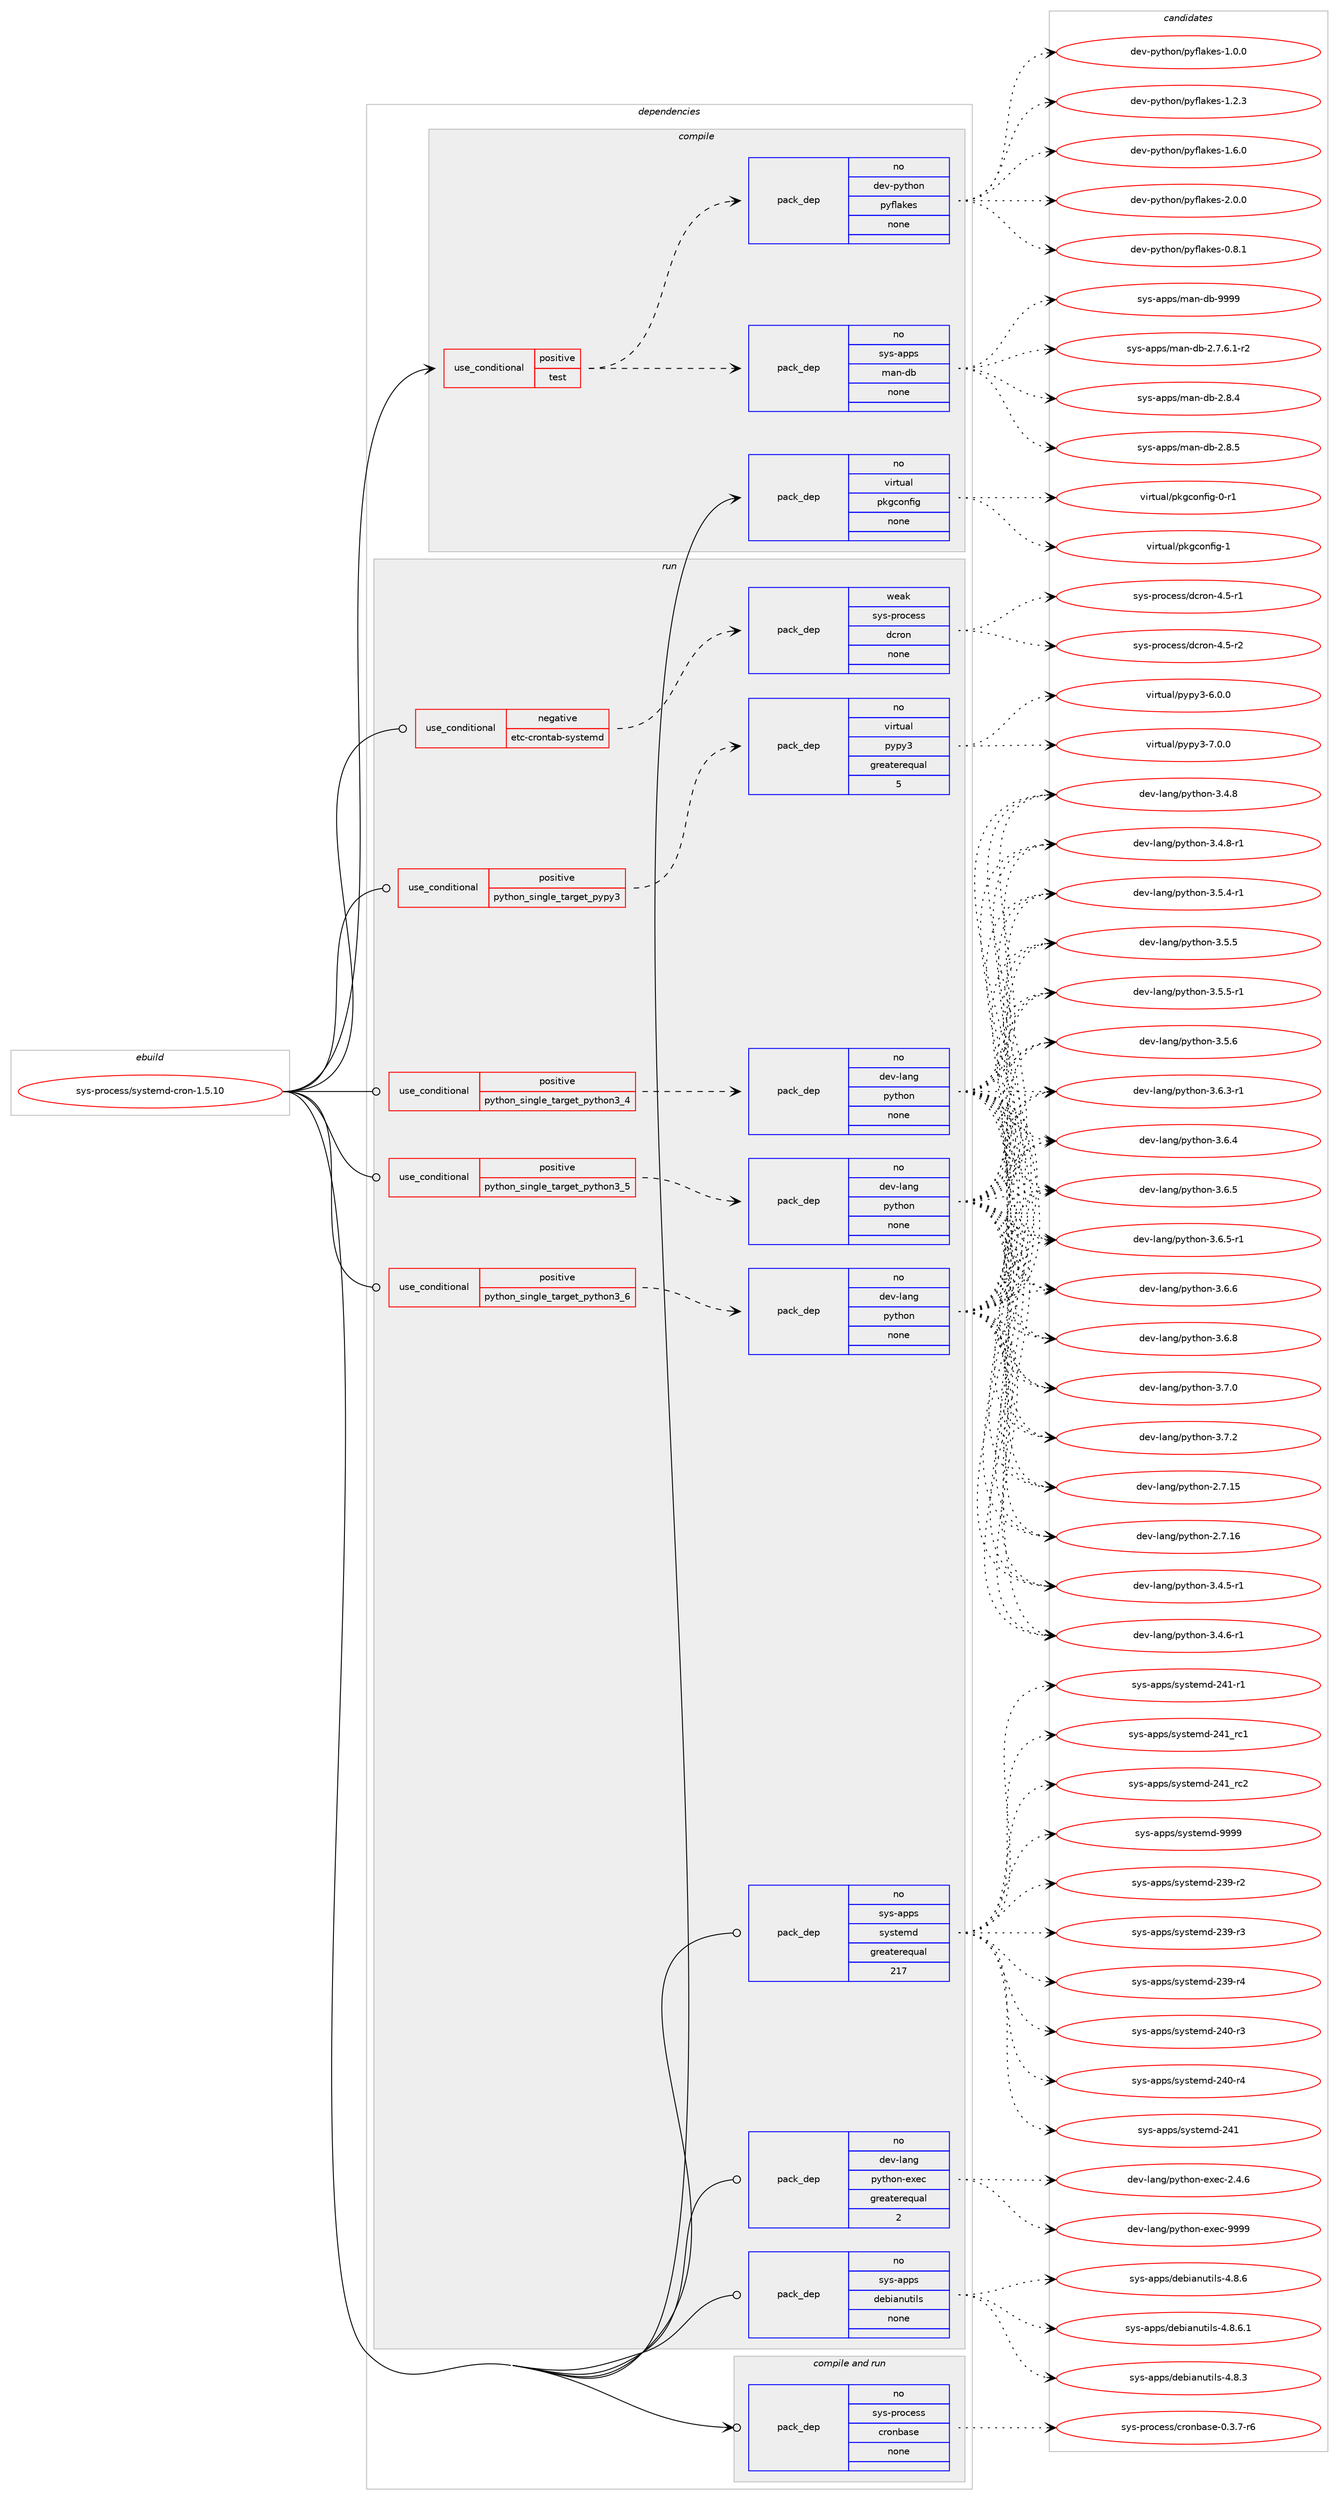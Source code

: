 digraph prolog {

# *************
# Graph options
# *************

newrank=true;
concentrate=true;
compound=true;
graph [rankdir=LR,fontname=Helvetica,fontsize=10,ranksep=1.5];#, ranksep=2.5, nodesep=0.2];
edge  [arrowhead=vee];
node  [fontname=Helvetica,fontsize=10];

# **********
# The ebuild
# **********

subgraph cluster_leftcol {
color=gray;
rank=same;
label=<<i>ebuild</i>>;
id [label="sys-process/systemd-cron-1.5.10", color=red, width=4, href="../sys-process/systemd-cron-1.5.10.svg"];
}

# ****************
# The dependencies
# ****************

subgraph cluster_midcol {
color=gray;
label=<<i>dependencies</i>>;
subgraph cluster_compile {
fillcolor="#eeeeee";
style=filled;
label=<<i>compile</i>>;
subgraph cond462540 {
dependency1740756 [label=<<TABLE BORDER="0" CELLBORDER="1" CELLSPACING="0" CELLPADDING="4"><TR><TD ROWSPAN="3" CELLPADDING="10">use_conditional</TD></TR><TR><TD>positive</TD></TR><TR><TD>test</TD></TR></TABLE>>, shape=none, color=red];
subgraph pack1249436 {
dependency1740757 [label=<<TABLE BORDER="0" CELLBORDER="1" CELLSPACING="0" CELLPADDING="4" WIDTH="220"><TR><TD ROWSPAN="6" CELLPADDING="30">pack_dep</TD></TR><TR><TD WIDTH="110">no</TD></TR><TR><TD>sys-apps</TD></TR><TR><TD>man-db</TD></TR><TR><TD>none</TD></TR><TR><TD></TD></TR></TABLE>>, shape=none, color=blue];
}
dependency1740756:e -> dependency1740757:w [weight=20,style="dashed",arrowhead="vee"];
subgraph pack1249437 {
dependency1740758 [label=<<TABLE BORDER="0" CELLBORDER="1" CELLSPACING="0" CELLPADDING="4" WIDTH="220"><TR><TD ROWSPAN="6" CELLPADDING="30">pack_dep</TD></TR><TR><TD WIDTH="110">no</TD></TR><TR><TD>dev-python</TD></TR><TR><TD>pyflakes</TD></TR><TR><TD>none</TD></TR><TR><TD></TD></TR></TABLE>>, shape=none, color=blue];
}
dependency1740756:e -> dependency1740758:w [weight=20,style="dashed",arrowhead="vee"];
}
id:e -> dependency1740756:w [weight=20,style="solid",arrowhead="vee"];
subgraph pack1249438 {
dependency1740759 [label=<<TABLE BORDER="0" CELLBORDER="1" CELLSPACING="0" CELLPADDING="4" WIDTH="220"><TR><TD ROWSPAN="6" CELLPADDING="30">pack_dep</TD></TR><TR><TD WIDTH="110">no</TD></TR><TR><TD>virtual</TD></TR><TR><TD>pkgconfig</TD></TR><TR><TD>none</TD></TR><TR><TD></TD></TR></TABLE>>, shape=none, color=blue];
}
id:e -> dependency1740759:w [weight=20,style="solid",arrowhead="vee"];
}
subgraph cluster_compileandrun {
fillcolor="#eeeeee";
style=filled;
label=<<i>compile and run</i>>;
subgraph pack1249439 {
dependency1740760 [label=<<TABLE BORDER="0" CELLBORDER="1" CELLSPACING="0" CELLPADDING="4" WIDTH="220"><TR><TD ROWSPAN="6" CELLPADDING="30">pack_dep</TD></TR><TR><TD WIDTH="110">no</TD></TR><TR><TD>sys-process</TD></TR><TR><TD>cronbase</TD></TR><TR><TD>none</TD></TR><TR><TD></TD></TR></TABLE>>, shape=none, color=blue];
}
id:e -> dependency1740760:w [weight=20,style="solid",arrowhead="odotvee"];
}
subgraph cluster_run {
fillcolor="#eeeeee";
style=filled;
label=<<i>run</i>>;
subgraph cond462541 {
dependency1740761 [label=<<TABLE BORDER="0" CELLBORDER="1" CELLSPACING="0" CELLPADDING="4"><TR><TD ROWSPAN="3" CELLPADDING="10">use_conditional</TD></TR><TR><TD>negative</TD></TR><TR><TD>etc-crontab-systemd</TD></TR></TABLE>>, shape=none, color=red];
subgraph pack1249440 {
dependency1740762 [label=<<TABLE BORDER="0" CELLBORDER="1" CELLSPACING="0" CELLPADDING="4" WIDTH="220"><TR><TD ROWSPAN="6" CELLPADDING="30">pack_dep</TD></TR><TR><TD WIDTH="110">weak</TD></TR><TR><TD>sys-process</TD></TR><TR><TD>dcron</TD></TR><TR><TD>none</TD></TR><TR><TD></TD></TR></TABLE>>, shape=none, color=blue];
}
dependency1740761:e -> dependency1740762:w [weight=20,style="dashed",arrowhead="vee"];
}
id:e -> dependency1740761:w [weight=20,style="solid",arrowhead="odot"];
subgraph cond462542 {
dependency1740763 [label=<<TABLE BORDER="0" CELLBORDER="1" CELLSPACING="0" CELLPADDING="4"><TR><TD ROWSPAN="3" CELLPADDING="10">use_conditional</TD></TR><TR><TD>positive</TD></TR><TR><TD>python_single_target_pypy3</TD></TR></TABLE>>, shape=none, color=red];
subgraph pack1249441 {
dependency1740764 [label=<<TABLE BORDER="0" CELLBORDER="1" CELLSPACING="0" CELLPADDING="4" WIDTH="220"><TR><TD ROWSPAN="6" CELLPADDING="30">pack_dep</TD></TR><TR><TD WIDTH="110">no</TD></TR><TR><TD>virtual</TD></TR><TR><TD>pypy3</TD></TR><TR><TD>greaterequal</TD></TR><TR><TD>5</TD></TR></TABLE>>, shape=none, color=blue];
}
dependency1740763:e -> dependency1740764:w [weight=20,style="dashed",arrowhead="vee"];
}
id:e -> dependency1740763:w [weight=20,style="solid",arrowhead="odot"];
subgraph cond462543 {
dependency1740765 [label=<<TABLE BORDER="0" CELLBORDER="1" CELLSPACING="0" CELLPADDING="4"><TR><TD ROWSPAN="3" CELLPADDING="10">use_conditional</TD></TR><TR><TD>positive</TD></TR><TR><TD>python_single_target_python3_4</TD></TR></TABLE>>, shape=none, color=red];
subgraph pack1249442 {
dependency1740766 [label=<<TABLE BORDER="0" CELLBORDER="1" CELLSPACING="0" CELLPADDING="4" WIDTH="220"><TR><TD ROWSPAN="6" CELLPADDING="30">pack_dep</TD></TR><TR><TD WIDTH="110">no</TD></TR><TR><TD>dev-lang</TD></TR><TR><TD>python</TD></TR><TR><TD>none</TD></TR><TR><TD></TD></TR></TABLE>>, shape=none, color=blue];
}
dependency1740765:e -> dependency1740766:w [weight=20,style="dashed",arrowhead="vee"];
}
id:e -> dependency1740765:w [weight=20,style="solid",arrowhead="odot"];
subgraph cond462544 {
dependency1740767 [label=<<TABLE BORDER="0" CELLBORDER="1" CELLSPACING="0" CELLPADDING="4"><TR><TD ROWSPAN="3" CELLPADDING="10">use_conditional</TD></TR><TR><TD>positive</TD></TR><TR><TD>python_single_target_python3_5</TD></TR></TABLE>>, shape=none, color=red];
subgraph pack1249443 {
dependency1740768 [label=<<TABLE BORDER="0" CELLBORDER="1" CELLSPACING="0" CELLPADDING="4" WIDTH="220"><TR><TD ROWSPAN="6" CELLPADDING="30">pack_dep</TD></TR><TR><TD WIDTH="110">no</TD></TR><TR><TD>dev-lang</TD></TR><TR><TD>python</TD></TR><TR><TD>none</TD></TR><TR><TD></TD></TR></TABLE>>, shape=none, color=blue];
}
dependency1740767:e -> dependency1740768:w [weight=20,style="dashed",arrowhead="vee"];
}
id:e -> dependency1740767:w [weight=20,style="solid",arrowhead="odot"];
subgraph cond462545 {
dependency1740769 [label=<<TABLE BORDER="0" CELLBORDER="1" CELLSPACING="0" CELLPADDING="4"><TR><TD ROWSPAN="3" CELLPADDING="10">use_conditional</TD></TR><TR><TD>positive</TD></TR><TR><TD>python_single_target_python3_6</TD></TR></TABLE>>, shape=none, color=red];
subgraph pack1249444 {
dependency1740770 [label=<<TABLE BORDER="0" CELLBORDER="1" CELLSPACING="0" CELLPADDING="4" WIDTH="220"><TR><TD ROWSPAN="6" CELLPADDING="30">pack_dep</TD></TR><TR><TD WIDTH="110">no</TD></TR><TR><TD>dev-lang</TD></TR><TR><TD>python</TD></TR><TR><TD>none</TD></TR><TR><TD></TD></TR></TABLE>>, shape=none, color=blue];
}
dependency1740769:e -> dependency1740770:w [weight=20,style="dashed",arrowhead="vee"];
}
id:e -> dependency1740769:w [weight=20,style="solid",arrowhead="odot"];
subgraph pack1249445 {
dependency1740771 [label=<<TABLE BORDER="0" CELLBORDER="1" CELLSPACING="0" CELLPADDING="4" WIDTH="220"><TR><TD ROWSPAN="6" CELLPADDING="30">pack_dep</TD></TR><TR><TD WIDTH="110">no</TD></TR><TR><TD>dev-lang</TD></TR><TR><TD>python-exec</TD></TR><TR><TD>greaterequal</TD></TR><TR><TD>2</TD></TR></TABLE>>, shape=none, color=blue];
}
id:e -> dependency1740771:w [weight=20,style="solid",arrowhead="odot"];
subgraph pack1249446 {
dependency1740772 [label=<<TABLE BORDER="0" CELLBORDER="1" CELLSPACING="0" CELLPADDING="4" WIDTH="220"><TR><TD ROWSPAN="6" CELLPADDING="30">pack_dep</TD></TR><TR><TD WIDTH="110">no</TD></TR><TR><TD>sys-apps</TD></TR><TR><TD>debianutils</TD></TR><TR><TD>none</TD></TR><TR><TD></TD></TR></TABLE>>, shape=none, color=blue];
}
id:e -> dependency1740772:w [weight=20,style="solid",arrowhead="odot"];
subgraph pack1249447 {
dependency1740773 [label=<<TABLE BORDER="0" CELLBORDER="1" CELLSPACING="0" CELLPADDING="4" WIDTH="220"><TR><TD ROWSPAN="6" CELLPADDING="30">pack_dep</TD></TR><TR><TD WIDTH="110">no</TD></TR><TR><TD>sys-apps</TD></TR><TR><TD>systemd</TD></TR><TR><TD>greaterequal</TD></TR><TR><TD>217</TD></TR></TABLE>>, shape=none, color=blue];
}
id:e -> dependency1740773:w [weight=20,style="solid",arrowhead="odot"];
}
}

# **************
# The candidates
# **************

subgraph cluster_choices {
rank=same;
color=gray;
label=<<i>candidates</i>>;

subgraph choice1249436 {
color=black;
nodesep=1;
choice11512111545971121121154710997110451009845504655465446494511450 [label="sys-apps/man-db-2.7.6.1-r2", color=red, width=4,href="../sys-apps/man-db-2.7.6.1-r2.svg"];
choice115121115459711211211547109971104510098455046564652 [label="sys-apps/man-db-2.8.4", color=red, width=4,href="../sys-apps/man-db-2.8.4.svg"];
choice115121115459711211211547109971104510098455046564653 [label="sys-apps/man-db-2.8.5", color=red, width=4,href="../sys-apps/man-db-2.8.5.svg"];
choice1151211154597112112115471099711045100984557575757 [label="sys-apps/man-db-9999", color=red, width=4,href="../sys-apps/man-db-9999.svg"];
dependency1740757:e -> choice11512111545971121121154710997110451009845504655465446494511450:w [style=dotted,weight="100"];
dependency1740757:e -> choice115121115459711211211547109971104510098455046564652:w [style=dotted,weight="100"];
dependency1740757:e -> choice115121115459711211211547109971104510098455046564653:w [style=dotted,weight="100"];
dependency1740757:e -> choice1151211154597112112115471099711045100984557575757:w [style=dotted,weight="100"];
}
subgraph choice1249437 {
color=black;
nodesep=1;
choice100101118451121211161041111104711212110210897107101115454846564649 [label="dev-python/pyflakes-0.8.1", color=red, width=4,href="../dev-python/pyflakes-0.8.1.svg"];
choice100101118451121211161041111104711212110210897107101115454946484648 [label="dev-python/pyflakes-1.0.0", color=red, width=4,href="../dev-python/pyflakes-1.0.0.svg"];
choice100101118451121211161041111104711212110210897107101115454946504651 [label="dev-python/pyflakes-1.2.3", color=red, width=4,href="../dev-python/pyflakes-1.2.3.svg"];
choice100101118451121211161041111104711212110210897107101115454946544648 [label="dev-python/pyflakes-1.6.0", color=red, width=4,href="../dev-python/pyflakes-1.6.0.svg"];
choice100101118451121211161041111104711212110210897107101115455046484648 [label="dev-python/pyflakes-2.0.0", color=red, width=4,href="../dev-python/pyflakes-2.0.0.svg"];
dependency1740758:e -> choice100101118451121211161041111104711212110210897107101115454846564649:w [style=dotted,weight="100"];
dependency1740758:e -> choice100101118451121211161041111104711212110210897107101115454946484648:w [style=dotted,weight="100"];
dependency1740758:e -> choice100101118451121211161041111104711212110210897107101115454946504651:w [style=dotted,weight="100"];
dependency1740758:e -> choice100101118451121211161041111104711212110210897107101115454946544648:w [style=dotted,weight="100"];
dependency1740758:e -> choice100101118451121211161041111104711212110210897107101115455046484648:w [style=dotted,weight="100"];
}
subgraph choice1249438 {
color=black;
nodesep=1;
choice11810511411611797108471121071039911111010210510345484511449 [label="virtual/pkgconfig-0-r1", color=red, width=4,href="../virtual/pkgconfig-0-r1.svg"];
choice1181051141161179710847112107103991111101021051034549 [label="virtual/pkgconfig-1", color=red, width=4,href="../virtual/pkgconfig-1.svg"];
dependency1740759:e -> choice11810511411611797108471121071039911111010210510345484511449:w [style=dotted,weight="100"];
dependency1740759:e -> choice1181051141161179710847112107103991111101021051034549:w [style=dotted,weight="100"];
}
subgraph choice1249439 {
color=black;
nodesep=1;
choice1151211154511211411199101115115479911411111098971151014548465146554511454 [label="sys-process/cronbase-0.3.7-r6", color=red, width=4,href="../sys-process/cronbase-0.3.7-r6.svg"];
dependency1740760:e -> choice1151211154511211411199101115115479911411111098971151014548465146554511454:w [style=dotted,weight="100"];
}
subgraph choice1249440 {
color=black;
nodesep=1;
choice11512111545112114111991011151154710099114111110455246534511449 [label="sys-process/dcron-4.5-r1", color=red, width=4,href="../sys-process/dcron-4.5-r1.svg"];
choice11512111545112114111991011151154710099114111110455246534511450 [label="sys-process/dcron-4.5-r2", color=red, width=4,href="../sys-process/dcron-4.5-r2.svg"];
dependency1740762:e -> choice11512111545112114111991011151154710099114111110455246534511449:w [style=dotted,weight="100"];
dependency1740762:e -> choice11512111545112114111991011151154710099114111110455246534511450:w [style=dotted,weight="100"];
}
subgraph choice1249441 {
color=black;
nodesep=1;
choice118105114116117971084711212111212151455446484648 [label="virtual/pypy3-6.0.0", color=red, width=4,href="../virtual/pypy3-6.0.0.svg"];
choice118105114116117971084711212111212151455546484648 [label="virtual/pypy3-7.0.0", color=red, width=4,href="../virtual/pypy3-7.0.0.svg"];
dependency1740764:e -> choice118105114116117971084711212111212151455446484648:w [style=dotted,weight="100"];
dependency1740764:e -> choice118105114116117971084711212111212151455546484648:w [style=dotted,weight="100"];
}
subgraph choice1249442 {
color=black;
nodesep=1;
choice10010111845108971101034711212111610411111045504655464953 [label="dev-lang/python-2.7.15", color=red, width=4,href="../dev-lang/python-2.7.15.svg"];
choice10010111845108971101034711212111610411111045504655464954 [label="dev-lang/python-2.7.16", color=red, width=4,href="../dev-lang/python-2.7.16.svg"];
choice1001011184510897110103471121211161041111104551465246534511449 [label="dev-lang/python-3.4.5-r1", color=red, width=4,href="../dev-lang/python-3.4.5-r1.svg"];
choice1001011184510897110103471121211161041111104551465246544511449 [label="dev-lang/python-3.4.6-r1", color=red, width=4,href="../dev-lang/python-3.4.6-r1.svg"];
choice100101118451089711010347112121116104111110455146524656 [label="dev-lang/python-3.4.8", color=red, width=4,href="../dev-lang/python-3.4.8.svg"];
choice1001011184510897110103471121211161041111104551465246564511449 [label="dev-lang/python-3.4.8-r1", color=red, width=4,href="../dev-lang/python-3.4.8-r1.svg"];
choice1001011184510897110103471121211161041111104551465346524511449 [label="dev-lang/python-3.5.4-r1", color=red, width=4,href="../dev-lang/python-3.5.4-r1.svg"];
choice100101118451089711010347112121116104111110455146534653 [label="dev-lang/python-3.5.5", color=red, width=4,href="../dev-lang/python-3.5.5.svg"];
choice1001011184510897110103471121211161041111104551465346534511449 [label="dev-lang/python-3.5.5-r1", color=red, width=4,href="../dev-lang/python-3.5.5-r1.svg"];
choice100101118451089711010347112121116104111110455146534654 [label="dev-lang/python-3.5.6", color=red, width=4,href="../dev-lang/python-3.5.6.svg"];
choice1001011184510897110103471121211161041111104551465446514511449 [label="dev-lang/python-3.6.3-r1", color=red, width=4,href="../dev-lang/python-3.6.3-r1.svg"];
choice100101118451089711010347112121116104111110455146544652 [label="dev-lang/python-3.6.4", color=red, width=4,href="../dev-lang/python-3.6.4.svg"];
choice100101118451089711010347112121116104111110455146544653 [label="dev-lang/python-3.6.5", color=red, width=4,href="../dev-lang/python-3.6.5.svg"];
choice1001011184510897110103471121211161041111104551465446534511449 [label="dev-lang/python-3.6.5-r1", color=red, width=4,href="../dev-lang/python-3.6.5-r1.svg"];
choice100101118451089711010347112121116104111110455146544654 [label="dev-lang/python-3.6.6", color=red, width=4,href="../dev-lang/python-3.6.6.svg"];
choice100101118451089711010347112121116104111110455146544656 [label="dev-lang/python-3.6.8", color=red, width=4,href="../dev-lang/python-3.6.8.svg"];
choice100101118451089711010347112121116104111110455146554648 [label="dev-lang/python-3.7.0", color=red, width=4,href="../dev-lang/python-3.7.0.svg"];
choice100101118451089711010347112121116104111110455146554650 [label="dev-lang/python-3.7.2", color=red, width=4,href="../dev-lang/python-3.7.2.svg"];
dependency1740766:e -> choice10010111845108971101034711212111610411111045504655464953:w [style=dotted,weight="100"];
dependency1740766:e -> choice10010111845108971101034711212111610411111045504655464954:w [style=dotted,weight="100"];
dependency1740766:e -> choice1001011184510897110103471121211161041111104551465246534511449:w [style=dotted,weight="100"];
dependency1740766:e -> choice1001011184510897110103471121211161041111104551465246544511449:w [style=dotted,weight="100"];
dependency1740766:e -> choice100101118451089711010347112121116104111110455146524656:w [style=dotted,weight="100"];
dependency1740766:e -> choice1001011184510897110103471121211161041111104551465246564511449:w [style=dotted,weight="100"];
dependency1740766:e -> choice1001011184510897110103471121211161041111104551465346524511449:w [style=dotted,weight="100"];
dependency1740766:e -> choice100101118451089711010347112121116104111110455146534653:w [style=dotted,weight="100"];
dependency1740766:e -> choice1001011184510897110103471121211161041111104551465346534511449:w [style=dotted,weight="100"];
dependency1740766:e -> choice100101118451089711010347112121116104111110455146534654:w [style=dotted,weight="100"];
dependency1740766:e -> choice1001011184510897110103471121211161041111104551465446514511449:w [style=dotted,weight="100"];
dependency1740766:e -> choice100101118451089711010347112121116104111110455146544652:w [style=dotted,weight="100"];
dependency1740766:e -> choice100101118451089711010347112121116104111110455146544653:w [style=dotted,weight="100"];
dependency1740766:e -> choice1001011184510897110103471121211161041111104551465446534511449:w [style=dotted,weight="100"];
dependency1740766:e -> choice100101118451089711010347112121116104111110455146544654:w [style=dotted,weight="100"];
dependency1740766:e -> choice100101118451089711010347112121116104111110455146544656:w [style=dotted,weight="100"];
dependency1740766:e -> choice100101118451089711010347112121116104111110455146554648:w [style=dotted,weight="100"];
dependency1740766:e -> choice100101118451089711010347112121116104111110455146554650:w [style=dotted,weight="100"];
}
subgraph choice1249443 {
color=black;
nodesep=1;
choice10010111845108971101034711212111610411111045504655464953 [label="dev-lang/python-2.7.15", color=red, width=4,href="../dev-lang/python-2.7.15.svg"];
choice10010111845108971101034711212111610411111045504655464954 [label="dev-lang/python-2.7.16", color=red, width=4,href="../dev-lang/python-2.7.16.svg"];
choice1001011184510897110103471121211161041111104551465246534511449 [label="dev-lang/python-3.4.5-r1", color=red, width=4,href="../dev-lang/python-3.4.5-r1.svg"];
choice1001011184510897110103471121211161041111104551465246544511449 [label="dev-lang/python-3.4.6-r1", color=red, width=4,href="../dev-lang/python-3.4.6-r1.svg"];
choice100101118451089711010347112121116104111110455146524656 [label="dev-lang/python-3.4.8", color=red, width=4,href="../dev-lang/python-3.4.8.svg"];
choice1001011184510897110103471121211161041111104551465246564511449 [label="dev-lang/python-3.4.8-r1", color=red, width=4,href="../dev-lang/python-3.4.8-r1.svg"];
choice1001011184510897110103471121211161041111104551465346524511449 [label="dev-lang/python-3.5.4-r1", color=red, width=4,href="../dev-lang/python-3.5.4-r1.svg"];
choice100101118451089711010347112121116104111110455146534653 [label="dev-lang/python-3.5.5", color=red, width=4,href="../dev-lang/python-3.5.5.svg"];
choice1001011184510897110103471121211161041111104551465346534511449 [label="dev-lang/python-3.5.5-r1", color=red, width=4,href="../dev-lang/python-3.5.5-r1.svg"];
choice100101118451089711010347112121116104111110455146534654 [label="dev-lang/python-3.5.6", color=red, width=4,href="../dev-lang/python-3.5.6.svg"];
choice1001011184510897110103471121211161041111104551465446514511449 [label="dev-lang/python-3.6.3-r1", color=red, width=4,href="../dev-lang/python-3.6.3-r1.svg"];
choice100101118451089711010347112121116104111110455146544652 [label="dev-lang/python-3.6.4", color=red, width=4,href="../dev-lang/python-3.6.4.svg"];
choice100101118451089711010347112121116104111110455146544653 [label="dev-lang/python-3.6.5", color=red, width=4,href="../dev-lang/python-3.6.5.svg"];
choice1001011184510897110103471121211161041111104551465446534511449 [label="dev-lang/python-3.6.5-r1", color=red, width=4,href="../dev-lang/python-3.6.5-r1.svg"];
choice100101118451089711010347112121116104111110455146544654 [label="dev-lang/python-3.6.6", color=red, width=4,href="../dev-lang/python-3.6.6.svg"];
choice100101118451089711010347112121116104111110455146544656 [label="dev-lang/python-3.6.8", color=red, width=4,href="../dev-lang/python-3.6.8.svg"];
choice100101118451089711010347112121116104111110455146554648 [label="dev-lang/python-3.7.0", color=red, width=4,href="../dev-lang/python-3.7.0.svg"];
choice100101118451089711010347112121116104111110455146554650 [label="dev-lang/python-3.7.2", color=red, width=4,href="../dev-lang/python-3.7.2.svg"];
dependency1740768:e -> choice10010111845108971101034711212111610411111045504655464953:w [style=dotted,weight="100"];
dependency1740768:e -> choice10010111845108971101034711212111610411111045504655464954:w [style=dotted,weight="100"];
dependency1740768:e -> choice1001011184510897110103471121211161041111104551465246534511449:w [style=dotted,weight="100"];
dependency1740768:e -> choice1001011184510897110103471121211161041111104551465246544511449:w [style=dotted,weight="100"];
dependency1740768:e -> choice100101118451089711010347112121116104111110455146524656:w [style=dotted,weight="100"];
dependency1740768:e -> choice1001011184510897110103471121211161041111104551465246564511449:w [style=dotted,weight="100"];
dependency1740768:e -> choice1001011184510897110103471121211161041111104551465346524511449:w [style=dotted,weight="100"];
dependency1740768:e -> choice100101118451089711010347112121116104111110455146534653:w [style=dotted,weight="100"];
dependency1740768:e -> choice1001011184510897110103471121211161041111104551465346534511449:w [style=dotted,weight="100"];
dependency1740768:e -> choice100101118451089711010347112121116104111110455146534654:w [style=dotted,weight="100"];
dependency1740768:e -> choice1001011184510897110103471121211161041111104551465446514511449:w [style=dotted,weight="100"];
dependency1740768:e -> choice100101118451089711010347112121116104111110455146544652:w [style=dotted,weight="100"];
dependency1740768:e -> choice100101118451089711010347112121116104111110455146544653:w [style=dotted,weight="100"];
dependency1740768:e -> choice1001011184510897110103471121211161041111104551465446534511449:w [style=dotted,weight="100"];
dependency1740768:e -> choice100101118451089711010347112121116104111110455146544654:w [style=dotted,weight="100"];
dependency1740768:e -> choice100101118451089711010347112121116104111110455146544656:w [style=dotted,weight="100"];
dependency1740768:e -> choice100101118451089711010347112121116104111110455146554648:w [style=dotted,weight="100"];
dependency1740768:e -> choice100101118451089711010347112121116104111110455146554650:w [style=dotted,weight="100"];
}
subgraph choice1249444 {
color=black;
nodesep=1;
choice10010111845108971101034711212111610411111045504655464953 [label="dev-lang/python-2.7.15", color=red, width=4,href="../dev-lang/python-2.7.15.svg"];
choice10010111845108971101034711212111610411111045504655464954 [label="dev-lang/python-2.7.16", color=red, width=4,href="../dev-lang/python-2.7.16.svg"];
choice1001011184510897110103471121211161041111104551465246534511449 [label="dev-lang/python-3.4.5-r1", color=red, width=4,href="../dev-lang/python-3.4.5-r1.svg"];
choice1001011184510897110103471121211161041111104551465246544511449 [label="dev-lang/python-3.4.6-r1", color=red, width=4,href="../dev-lang/python-3.4.6-r1.svg"];
choice100101118451089711010347112121116104111110455146524656 [label="dev-lang/python-3.4.8", color=red, width=4,href="../dev-lang/python-3.4.8.svg"];
choice1001011184510897110103471121211161041111104551465246564511449 [label="dev-lang/python-3.4.8-r1", color=red, width=4,href="../dev-lang/python-3.4.8-r1.svg"];
choice1001011184510897110103471121211161041111104551465346524511449 [label="dev-lang/python-3.5.4-r1", color=red, width=4,href="../dev-lang/python-3.5.4-r1.svg"];
choice100101118451089711010347112121116104111110455146534653 [label="dev-lang/python-3.5.5", color=red, width=4,href="../dev-lang/python-3.5.5.svg"];
choice1001011184510897110103471121211161041111104551465346534511449 [label="dev-lang/python-3.5.5-r1", color=red, width=4,href="../dev-lang/python-3.5.5-r1.svg"];
choice100101118451089711010347112121116104111110455146534654 [label="dev-lang/python-3.5.6", color=red, width=4,href="../dev-lang/python-3.5.6.svg"];
choice1001011184510897110103471121211161041111104551465446514511449 [label="dev-lang/python-3.6.3-r1", color=red, width=4,href="../dev-lang/python-3.6.3-r1.svg"];
choice100101118451089711010347112121116104111110455146544652 [label="dev-lang/python-3.6.4", color=red, width=4,href="../dev-lang/python-3.6.4.svg"];
choice100101118451089711010347112121116104111110455146544653 [label="dev-lang/python-3.6.5", color=red, width=4,href="../dev-lang/python-3.6.5.svg"];
choice1001011184510897110103471121211161041111104551465446534511449 [label="dev-lang/python-3.6.5-r1", color=red, width=4,href="../dev-lang/python-3.6.5-r1.svg"];
choice100101118451089711010347112121116104111110455146544654 [label="dev-lang/python-3.6.6", color=red, width=4,href="../dev-lang/python-3.6.6.svg"];
choice100101118451089711010347112121116104111110455146544656 [label="dev-lang/python-3.6.8", color=red, width=4,href="../dev-lang/python-3.6.8.svg"];
choice100101118451089711010347112121116104111110455146554648 [label="dev-lang/python-3.7.0", color=red, width=4,href="../dev-lang/python-3.7.0.svg"];
choice100101118451089711010347112121116104111110455146554650 [label="dev-lang/python-3.7.2", color=red, width=4,href="../dev-lang/python-3.7.2.svg"];
dependency1740770:e -> choice10010111845108971101034711212111610411111045504655464953:w [style=dotted,weight="100"];
dependency1740770:e -> choice10010111845108971101034711212111610411111045504655464954:w [style=dotted,weight="100"];
dependency1740770:e -> choice1001011184510897110103471121211161041111104551465246534511449:w [style=dotted,weight="100"];
dependency1740770:e -> choice1001011184510897110103471121211161041111104551465246544511449:w [style=dotted,weight="100"];
dependency1740770:e -> choice100101118451089711010347112121116104111110455146524656:w [style=dotted,weight="100"];
dependency1740770:e -> choice1001011184510897110103471121211161041111104551465246564511449:w [style=dotted,weight="100"];
dependency1740770:e -> choice1001011184510897110103471121211161041111104551465346524511449:w [style=dotted,weight="100"];
dependency1740770:e -> choice100101118451089711010347112121116104111110455146534653:w [style=dotted,weight="100"];
dependency1740770:e -> choice1001011184510897110103471121211161041111104551465346534511449:w [style=dotted,weight="100"];
dependency1740770:e -> choice100101118451089711010347112121116104111110455146534654:w [style=dotted,weight="100"];
dependency1740770:e -> choice1001011184510897110103471121211161041111104551465446514511449:w [style=dotted,weight="100"];
dependency1740770:e -> choice100101118451089711010347112121116104111110455146544652:w [style=dotted,weight="100"];
dependency1740770:e -> choice100101118451089711010347112121116104111110455146544653:w [style=dotted,weight="100"];
dependency1740770:e -> choice1001011184510897110103471121211161041111104551465446534511449:w [style=dotted,weight="100"];
dependency1740770:e -> choice100101118451089711010347112121116104111110455146544654:w [style=dotted,weight="100"];
dependency1740770:e -> choice100101118451089711010347112121116104111110455146544656:w [style=dotted,weight="100"];
dependency1740770:e -> choice100101118451089711010347112121116104111110455146554648:w [style=dotted,weight="100"];
dependency1740770:e -> choice100101118451089711010347112121116104111110455146554650:w [style=dotted,weight="100"];
}
subgraph choice1249445 {
color=black;
nodesep=1;
choice1001011184510897110103471121211161041111104510112010199455046524654 [label="dev-lang/python-exec-2.4.6", color=red, width=4,href="../dev-lang/python-exec-2.4.6.svg"];
choice10010111845108971101034711212111610411111045101120101994557575757 [label="dev-lang/python-exec-9999", color=red, width=4,href="../dev-lang/python-exec-9999.svg"];
dependency1740771:e -> choice1001011184510897110103471121211161041111104510112010199455046524654:w [style=dotted,weight="100"];
dependency1740771:e -> choice10010111845108971101034711212111610411111045101120101994557575757:w [style=dotted,weight="100"];
}
subgraph choice1249446 {
color=black;
nodesep=1;
choice1151211154597112112115471001019810597110117116105108115455246564651 [label="sys-apps/debianutils-4.8.3", color=red, width=4,href="../sys-apps/debianutils-4.8.3.svg"];
choice1151211154597112112115471001019810597110117116105108115455246564654 [label="sys-apps/debianutils-4.8.6", color=red, width=4,href="../sys-apps/debianutils-4.8.6.svg"];
choice11512111545971121121154710010198105971101171161051081154552465646544649 [label="sys-apps/debianutils-4.8.6.1", color=red, width=4,href="../sys-apps/debianutils-4.8.6.1.svg"];
dependency1740772:e -> choice1151211154597112112115471001019810597110117116105108115455246564651:w [style=dotted,weight="100"];
dependency1740772:e -> choice1151211154597112112115471001019810597110117116105108115455246564654:w [style=dotted,weight="100"];
dependency1740772:e -> choice11512111545971121121154710010198105971101171161051081154552465646544649:w [style=dotted,weight="100"];
}
subgraph choice1249447 {
color=black;
nodesep=1;
choice115121115459711211211547115121115116101109100455051574511450 [label="sys-apps/systemd-239-r2", color=red, width=4,href="../sys-apps/systemd-239-r2.svg"];
choice115121115459711211211547115121115116101109100455051574511451 [label="sys-apps/systemd-239-r3", color=red, width=4,href="../sys-apps/systemd-239-r3.svg"];
choice115121115459711211211547115121115116101109100455051574511452 [label="sys-apps/systemd-239-r4", color=red, width=4,href="../sys-apps/systemd-239-r4.svg"];
choice115121115459711211211547115121115116101109100455052484511451 [label="sys-apps/systemd-240-r3", color=red, width=4,href="../sys-apps/systemd-240-r3.svg"];
choice115121115459711211211547115121115116101109100455052484511452 [label="sys-apps/systemd-240-r4", color=red, width=4,href="../sys-apps/systemd-240-r4.svg"];
choice11512111545971121121154711512111511610110910045505249 [label="sys-apps/systemd-241", color=red, width=4,href="../sys-apps/systemd-241.svg"];
choice115121115459711211211547115121115116101109100455052494511449 [label="sys-apps/systemd-241-r1", color=red, width=4,href="../sys-apps/systemd-241-r1.svg"];
choice11512111545971121121154711512111511610110910045505249951149949 [label="sys-apps/systemd-241_rc1", color=red, width=4,href="../sys-apps/systemd-241_rc1.svg"];
choice11512111545971121121154711512111511610110910045505249951149950 [label="sys-apps/systemd-241_rc2", color=red, width=4,href="../sys-apps/systemd-241_rc2.svg"];
choice1151211154597112112115471151211151161011091004557575757 [label="sys-apps/systemd-9999", color=red, width=4,href="../sys-apps/systemd-9999.svg"];
dependency1740773:e -> choice115121115459711211211547115121115116101109100455051574511450:w [style=dotted,weight="100"];
dependency1740773:e -> choice115121115459711211211547115121115116101109100455051574511451:w [style=dotted,weight="100"];
dependency1740773:e -> choice115121115459711211211547115121115116101109100455051574511452:w [style=dotted,weight="100"];
dependency1740773:e -> choice115121115459711211211547115121115116101109100455052484511451:w [style=dotted,weight="100"];
dependency1740773:e -> choice115121115459711211211547115121115116101109100455052484511452:w [style=dotted,weight="100"];
dependency1740773:e -> choice11512111545971121121154711512111511610110910045505249:w [style=dotted,weight="100"];
dependency1740773:e -> choice115121115459711211211547115121115116101109100455052494511449:w [style=dotted,weight="100"];
dependency1740773:e -> choice11512111545971121121154711512111511610110910045505249951149949:w [style=dotted,weight="100"];
dependency1740773:e -> choice11512111545971121121154711512111511610110910045505249951149950:w [style=dotted,weight="100"];
dependency1740773:e -> choice1151211154597112112115471151211151161011091004557575757:w [style=dotted,weight="100"];
}
}

}

